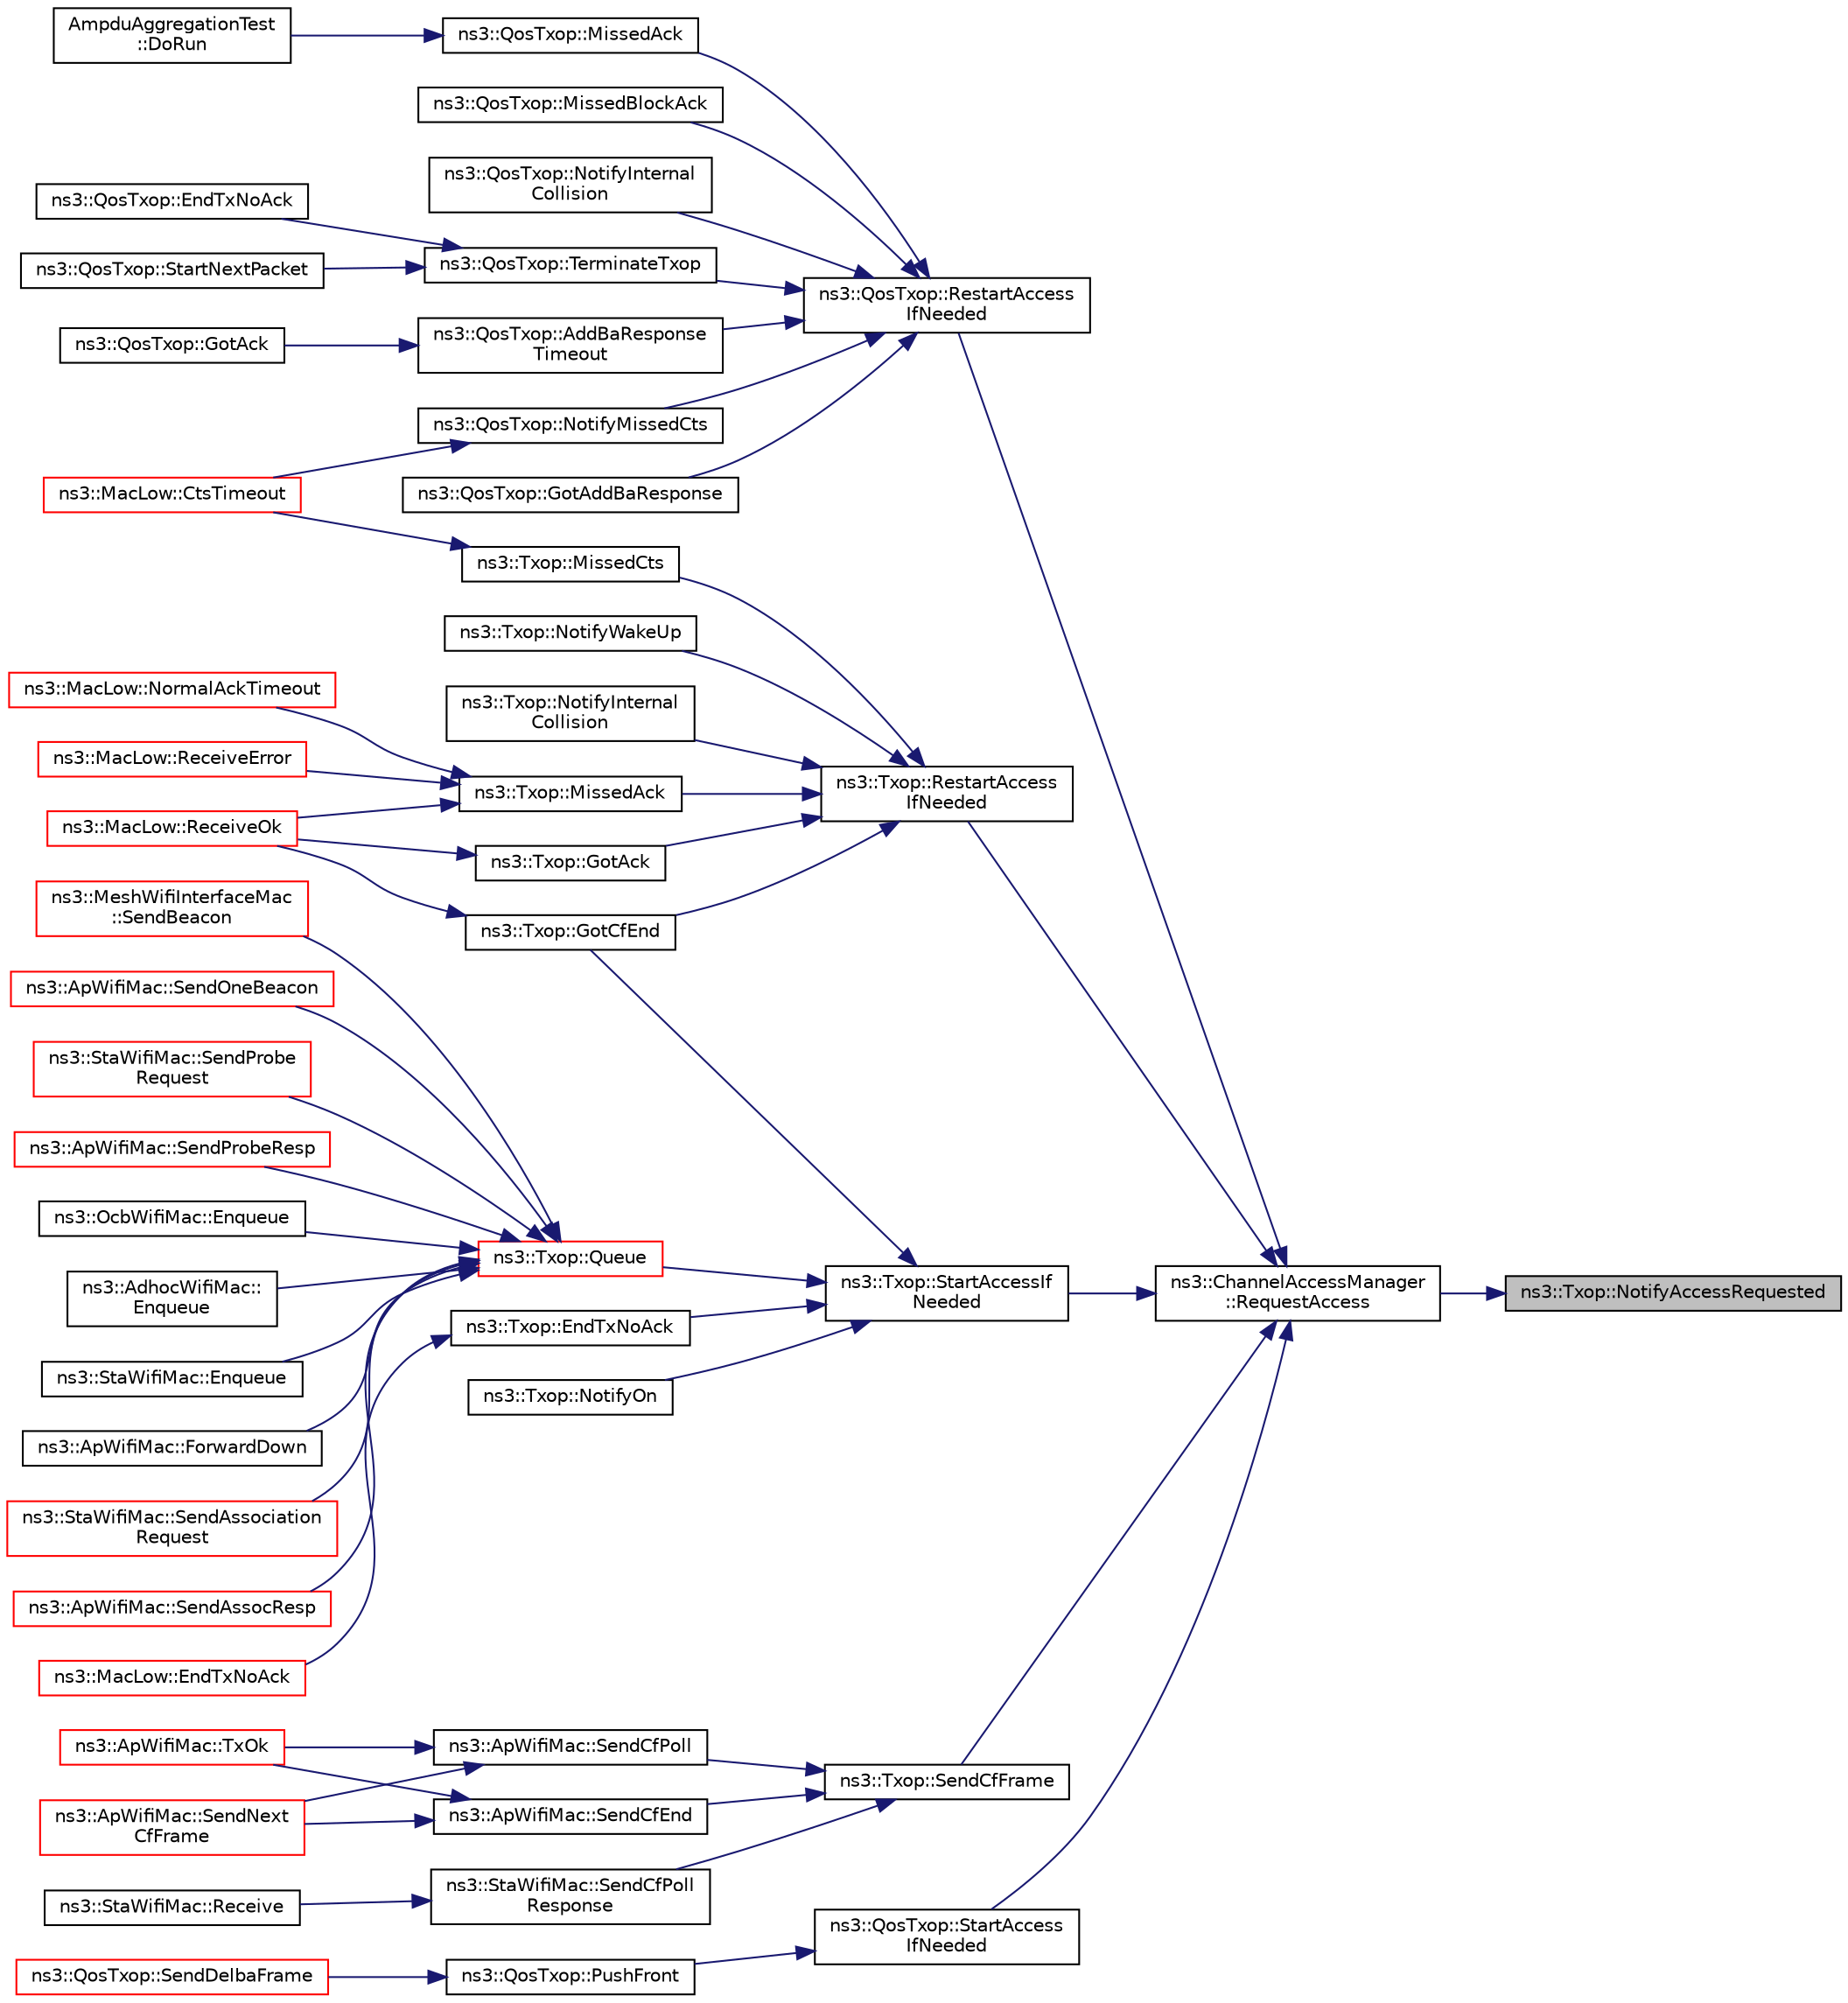 digraph "ns3::Txop::NotifyAccessRequested"
{
 // LATEX_PDF_SIZE
  edge [fontname="Helvetica",fontsize="10",labelfontname="Helvetica",labelfontsize="10"];
  node [fontname="Helvetica",fontsize="10",shape=record];
  rankdir="RL";
  Node1 [label="ns3::Txop::NotifyAccessRequested",height=0.2,width=0.4,color="black", fillcolor="grey75", style="filled", fontcolor="black",tooltip="Notify that access request has been received."];
  Node1 -> Node2 [dir="back",color="midnightblue",fontsize="10",style="solid",fontname="Helvetica"];
  Node2 [label="ns3::ChannelAccessManager\l::RequestAccess",height=0.2,width=0.4,color="black", fillcolor="white", style="filled",URL="$classns3_1_1_channel_access_manager.html#abb772d23a9ee81e9b6ce46b3aefc67a8",tooltip=" "];
  Node2 -> Node3 [dir="back",color="midnightblue",fontsize="10",style="solid",fontname="Helvetica"];
  Node3 [label="ns3::QosTxop::RestartAccess\lIfNeeded",height=0.2,width=0.4,color="black", fillcolor="white", style="filled",URL="$classns3_1_1_qos_txop.html#a3d5d94d486873862978c1fde6e295422",tooltip="Restart access request if needed."];
  Node3 -> Node4 [dir="back",color="midnightblue",fontsize="10",style="solid",fontname="Helvetica"];
  Node4 [label="ns3::QosTxop::AddBaResponse\lTimeout",height=0.2,width=0.4,color="black", fillcolor="white", style="filled",URL="$classns3_1_1_qos_txop.html#a30f5c2af1b50e6ee48771de46cd8033f",tooltip="Callback when ADDBA response is not received after timeout."];
  Node4 -> Node5 [dir="back",color="midnightblue",fontsize="10",style="solid",fontname="Helvetica"];
  Node5 [label="ns3::QosTxop::GotAck",height=0.2,width=0.4,color="black", fillcolor="white", style="filled",URL="$classns3_1_1_qos_txop.html#ac8fc9fff319b72efa72d3c984c8ed37f",tooltip="Event handler when an Ack is received."];
  Node3 -> Node6 [dir="back",color="midnightblue",fontsize="10",style="solid",fontname="Helvetica"];
  Node6 [label="ns3::QosTxop::GotAddBaResponse",height=0.2,width=0.4,color="black", fillcolor="white", style="filled",URL="$classns3_1_1_qos_txop.html#ac9eb0a34c5182eecd976e4b0b6b69c2f",tooltip="Event handler when an ADDBA response is received."];
  Node3 -> Node7 [dir="back",color="midnightblue",fontsize="10",style="solid",fontname="Helvetica"];
  Node7 [label="ns3::QosTxop::MissedAck",height=0.2,width=0.4,color="black", fillcolor="white", style="filled",URL="$classns3_1_1_qos_txop.html#aefd7967703c6f16501599e943f94298b",tooltip="Event handler when an Ack is missed."];
  Node7 -> Node8 [dir="back",color="midnightblue",fontsize="10",style="solid",fontname="Helvetica"];
  Node8 [label="AmpduAggregationTest\l::DoRun",height=0.2,width=0.4,color="black", fillcolor="white", style="filled",URL="$class_ampdu_aggregation_test.html#a7414dc8d4dd982ab4c1eaadb5b2c693d",tooltip="Implementation to actually run this TestCase."];
  Node3 -> Node9 [dir="back",color="midnightblue",fontsize="10",style="solid",fontname="Helvetica"];
  Node9 [label="ns3::QosTxop::MissedBlockAck",height=0.2,width=0.4,color="black", fillcolor="white", style="filled",URL="$classns3_1_1_qos_txop.html#a53f04ba906e1b7c99f35eafbb11d4479",tooltip="Event handler when a BlockAck timeout has occurred."];
  Node3 -> Node10 [dir="back",color="midnightblue",fontsize="10",style="solid",fontname="Helvetica"];
  Node10 [label="ns3::QosTxop::NotifyInternal\lCollision",height=0.2,width=0.4,color="black", fillcolor="white", style="filled",URL="$classns3_1_1_qos_txop.html#a89bd16f2271d51bb1ddafb339b07f54a",tooltip="Notify the Txop that internal collision has occurred."];
  Node3 -> Node11 [dir="back",color="midnightblue",fontsize="10",style="solid",fontname="Helvetica"];
  Node11 [label="ns3::QosTxop::NotifyMissedCts",height=0.2,width=0.4,color="black", fillcolor="white", style="filled",URL="$classns3_1_1_qos_txop.html#a0b82aec30711d3b4fb94d164388ecf9c",tooltip="Event handler when a CTS timeout has occurred."];
  Node11 -> Node12 [dir="back",color="midnightblue",fontsize="10",style="solid",fontname="Helvetica"];
  Node12 [label="ns3::MacLow::CtsTimeout",height=0.2,width=0.4,color="red", fillcolor="white", style="filled",URL="$classns3_1_1_mac_low.html#a35adb9b4c7f1035da2cb080289ba9cf7",tooltip="Event handler when CTS timeout occurs."];
  Node3 -> Node19 [dir="back",color="midnightblue",fontsize="10",style="solid",fontname="Helvetica"];
  Node19 [label="ns3::QosTxop::TerminateTxop",height=0.2,width=0.4,color="black", fillcolor="white", style="filled",URL="$classns3_1_1_qos_txop.html#a376a2de891a03e243c56c6af5544c6ae",tooltip="Update backoff and restart access if needed."];
  Node19 -> Node20 [dir="back",color="midnightblue",fontsize="10",style="solid",fontname="Helvetica"];
  Node20 [label="ns3::QosTxop::EndTxNoAck",height=0.2,width=0.4,color="black", fillcolor="white", style="filled",URL="$classns3_1_1_qos_txop.html#a05d86df8343fe65adf7a953701062ec1",tooltip="Event handler when a transmission that does not require an Ack has completed."];
  Node19 -> Node21 [dir="back",color="midnightblue",fontsize="10",style="solid",fontname="Helvetica"];
  Node21 [label="ns3::QosTxop::StartNextPacket",height=0.2,width=0.4,color="black", fillcolor="white", style="filled",URL="$classns3_1_1_qos_txop.html#ab1e6895b44d7a58e5a563db3ba39fa58",tooltip="Start transmission for the next packet if allowed by the TxopLimit."];
  Node2 -> Node22 [dir="back",color="midnightblue",fontsize="10",style="solid",fontname="Helvetica"];
  Node22 [label="ns3::Txop::RestartAccess\lIfNeeded",height=0.2,width=0.4,color="black", fillcolor="white", style="filled",URL="$classns3_1_1_txop.html#a734dc1c8f48818cb6896f9d7cbe90160",tooltip="Restart access request if needed."];
  Node22 -> Node23 [dir="back",color="midnightblue",fontsize="10",style="solid",fontname="Helvetica"];
  Node23 [label="ns3::Txop::GotAck",height=0.2,width=0.4,color="black", fillcolor="white", style="filled",URL="$classns3_1_1_txop.html#acd1bb8b45e7a39cfc7e1e710dc514b3e",tooltip="Event handler when an Ack is received."];
  Node23 -> Node24 [dir="back",color="midnightblue",fontsize="10",style="solid",fontname="Helvetica"];
  Node24 [label="ns3::MacLow::ReceiveOk",height=0.2,width=0.4,color="red", fillcolor="white", style="filled",URL="$classns3_1_1_mac_low.html#a2fffa82ad11ebe0e113232813a816eff",tooltip=" "];
  Node22 -> Node26 [dir="back",color="midnightblue",fontsize="10",style="solid",fontname="Helvetica"];
  Node26 [label="ns3::Txop::GotCfEnd",height=0.2,width=0.4,color="black", fillcolor="white", style="filled",URL="$classns3_1_1_txop.html#a1b21acbf674cd1a9f56c0b8d79454d26",tooltip="Event handler when a CF-END frame is received."];
  Node26 -> Node24 [dir="back",color="midnightblue",fontsize="10",style="solid",fontname="Helvetica"];
  Node22 -> Node27 [dir="back",color="midnightblue",fontsize="10",style="solid",fontname="Helvetica"];
  Node27 [label="ns3::Txop::MissedAck",height=0.2,width=0.4,color="black", fillcolor="white", style="filled",URL="$classns3_1_1_txop.html#a76ed6b61366d7c6797a6910d8ad4eaa5",tooltip="Event handler when an Ack is missed."];
  Node27 -> Node28 [dir="back",color="midnightblue",fontsize="10",style="solid",fontname="Helvetica"];
  Node28 [label="ns3::MacLow::NormalAckTimeout",height=0.2,width=0.4,color="red", fillcolor="white", style="filled",URL="$classns3_1_1_mac_low.html#a4d730ac2acea66982b4d257e06e22387",tooltip="Event handler when normal Ack timeout occurs."];
  Node27 -> Node36 [dir="back",color="midnightblue",fontsize="10",style="solid",fontname="Helvetica"];
  Node36 [label="ns3::MacLow::ReceiveError",height=0.2,width=0.4,color="red", fillcolor="white", style="filled",URL="$classns3_1_1_mac_low.html#a9e44540e30598260fce5d85d5a6dda18",tooltip=" "];
  Node27 -> Node24 [dir="back",color="midnightblue",fontsize="10",style="solid",fontname="Helvetica"];
  Node22 -> Node37 [dir="back",color="midnightblue",fontsize="10",style="solid",fontname="Helvetica"];
  Node37 [label="ns3::Txop::MissedCts",height=0.2,width=0.4,color="black", fillcolor="white", style="filled",URL="$classns3_1_1_txop.html#ae969e1203237fc063ed27d2a23a1e773",tooltip="Event handler when a CTS timeout has occurred."];
  Node37 -> Node12 [dir="back",color="midnightblue",fontsize="10",style="solid",fontname="Helvetica"];
  Node22 -> Node38 [dir="back",color="midnightblue",fontsize="10",style="solid",fontname="Helvetica"];
  Node38 [label="ns3::Txop::NotifyInternal\lCollision",height=0.2,width=0.4,color="black", fillcolor="white", style="filled",URL="$classns3_1_1_txop.html#a5f57aacdbc9384e3afc186af80fb4e4b",tooltip="Notify the Txop that internal collision has occurred."];
  Node22 -> Node39 [dir="back",color="midnightblue",fontsize="10",style="solid",fontname="Helvetica"];
  Node39 [label="ns3::Txop::NotifyWakeUp",height=0.2,width=0.4,color="black", fillcolor="white", style="filled",URL="$classns3_1_1_txop.html#ad45de332e5e3d828339f546e1be68018",tooltip="When wake up operation occurs, channel access will be restarted."];
  Node2 -> Node40 [dir="back",color="midnightblue",fontsize="10",style="solid",fontname="Helvetica"];
  Node40 [label="ns3::Txop::SendCfFrame",height=0.2,width=0.4,color="black", fillcolor="white", style="filled",URL="$classns3_1_1_txop.html#a9bd5d9353a092b4cfe7896451fb768d6",tooltip="Sends CF frame to STA with address addr."];
  Node40 -> Node41 [dir="back",color="midnightblue",fontsize="10",style="solid",fontname="Helvetica"];
  Node41 [label="ns3::ApWifiMac::SendCfEnd",height=0.2,width=0.4,color="black", fillcolor="white", style="filled",URL="$classns3_1_1_ap_wifi_mac.html#af00f4ecc30b8f864b9fd3ffc88e1694a",tooltip="Send a CF-End packet."];
  Node41 -> Node42 [dir="back",color="midnightblue",fontsize="10",style="solid",fontname="Helvetica"];
  Node42 [label="ns3::ApWifiMac::SendNext\lCfFrame",height=0.2,width=0.4,color="red", fillcolor="white", style="filled",URL="$classns3_1_1_ap_wifi_mac.html#a0ee7a463c85dbba15b44213acec5f203",tooltip="Determine what is the next PCF frame and trigger its transmission."];
  Node41 -> Node45 [dir="back",color="midnightblue",fontsize="10",style="solid",fontname="Helvetica"];
  Node45 [label="ns3::ApWifiMac::TxOk",height=0.2,width=0.4,color="red", fillcolor="white", style="filled",URL="$classns3_1_1_ap_wifi_mac.html#a42c321554bcf340cf7d3da46ad95b836",tooltip="The packet we sent was successfully received by the receiver (i.e."];
  Node40 -> Node46 [dir="back",color="midnightblue",fontsize="10",style="solid",fontname="Helvetica"];
  Node46 [label="ns3::ApWifiMac::SendCfPoll",height=0.2,width=0.4,color="black", fillcolor="white", style="filled",URL="$classns3_1_1_ap_wifi_mac.html#a221026de06881ae5e6708884ca77ebcd",tooltip="Send a CF-Poll packet to the next polling STA."];
  Node46 -> Node42 [dir="back",color="midnightblue",fontsize="10",style="solid",fontname="Helvetica"];
  Node46 -> Node45 [dir="back",color="midnightblue",fontsize="10",style="solid",fontname="Helvetica"];
  Node40 -> Node47 [dir="back",color="midnightblue",fontsize="10",style="solid",fontname="Helvetica"];
  Node47 [label="ns3::StaWifiMac::SendCfPoll\lResponse",height=0.2,width=0.4,color="black", fillcolor="white", style="filled",URL="$classns3_1_1_sta_wifi_mac.html#a8592d07158ef04a73d9bfd8e655d04f3",tooltip="Forward a CF-Poll response packet to the CFP queue."];
  Node47 -> Node48 [dir="back",color="midnightblue",fontsize="10",style="solid",fontname="Helvetica"];
  Node48 [label="ns3::StaWifiMac::Receive",height=0.2,width=0.4,color="black", fillcolor="white", style="filled",URL="$classns3_1_1_sta_wifi_mac.html#a3ccd3b2dd36c5b80ba53eb57b6c96e96",tooltip="Handle a received packet."];
  Node2 -> Node49 [dir="back",color="midnightblue",fontsize="10",style="solid",fontname="Helvetica"];
  Node49 [label="ns3::QosTxop::StartAccess\lIfNeeded",height=0.2,width=0.4,color="black", fillcolor="white", style="filled",URL="$classns3_1_1_qos_txop.html#a31afaa3f2374697d39987905d5127868",tooltip="Request access from Txop if needed."];
  Node49 -> Node50 [dir="back",color="midnightblue",fontsize="10",style="solid",fontname="Helvetica"];
  Node50 [label="ns3::QosTxop::PushFront",height=0.2,width=0.4,color="black", fillcolor="white", style="filled",URL="$classns3_1_1_qos_txop.html#a9fc6dae18ae52d714c301e586afa1220",tooltip=" "];
  Node50 -> Node51 [dir="back",color="midnightblue",fontsize="10",style="solid",fontname="Helvetica"];
  Node51 [label="ns3::QosTxop::SendDelbaFrame",height=0.2,width=0.4,color="red", fillcolor="white", style="filled",URL="$classns3_1_1_qos_txop.html#aa05a8b97a1b5f7bb4589ad12ac2c08c5",tooltip="Sends DELBA frame to cancel a block ack agreement with STA addressed by addr for TID tid."];
  Node2 -> Node57 [dir="back",color="midnightblue",fontsize="10",style="solid",fontname="Helvetica"];
  Node57 [label="ns3::Txop::StartAccessIf\lNeeded",height=0.2,width=0.4,color="black", fillcolor="white", style="filled",URL="$classns3_1_1_txop.html#afd99f40351a5b67181f14008d0751075",tooltip="Request access from Txop if needed."];
  Node57 -> Node58 [dir="back",color="midnightblue",fontsize="10",style="solid",fontname="Helvetica"];
  Node58 [label="ns3::Txop::EndTxNoAck",height=0.2,width=0.4,color="black", fillcolor="white", style="filled",URL="$classns3_1_1_txop.html#a21fbf608df4c1b90a2004e916c0665e5",tooltip="Event handler when a transmission that does not require an Ack has completed."];
  Node58 -> Node59 [dir="back",color="midnightblue",fontsize="10",style="solid",fontname="Helvetica"];
  Node59 [label="ns3::MacLow::EndTxNoAck",height=0.2,width=0.4,color="red", fillcolor="white", style="filled",URL="$classns3_1_1_mac_low.html#ab27ec174aebeec55b0fd44e872c0e777",tooltip="A transmission that does not require an Ack has completed."];
  Node57 -> Node26 [dir="back",color="midnightblue",fontsize="10",style="solid",fontname="Helvetica"];
  Node57 -> Node60 [dir="back",color="midnightblue",fontsize="10",style="solid",fontname="Helvetica"];
  Node60 [label="ns3::Txop::NotifyOn",height=0.2,width=0.4,color="black", fillcolor="white", style="filled",URL="$classns3_1_1_txop.html#a6d5234506eb769756cfe98e3307a278f",tooltip="When on operation occurs, channel access will be started."];
  Node57 -> Node61 [dir="back",color="midnightblue",fontsize="10",style="solid",fontname="Helvetica"];
  Node61 [label="ns3::Txop::Queue",height=0.2,width=0.4,color="red", fillcolor="white", style="filled",URL="$classns3_1_1_txop.html#ae0a0bbafaed367559bce8c10c184666f",tooltip=" "];
  Node61 -> Node62 [dir="back",color="midnightblue",fontsize="10",style="solid",fontname="Helvetica"];
  Node62 [label="ns3::OcbWifiMac::Enqueue",height=0.2,width=0.4,color="black", fillcolor="white", style="filled",URL="$classns3_1_1_ocb_wifi_mac.html#a8bff620142abd07f3a1f7410f26502b7",tooltip=" "];
  Node61 -> Node63 [dir="back",color="midnightblue",fontsize="10",style="solid",fontname="Helvetica"];
  Node63 [label="ns3::AdhocWifiMac::\lEnqueue",height=0.2,width=0.4,color="black", fillcolor="white", style="filled",URL="$classns3_1_1_adhoc_wifi_mac.html#a476b75b5ca672a00be5234c507787968",tooltip=" "];
  Node61 -> Node64 [dir="back",color="midnightblue",fontsize="10",style="solid",fontname="Helvetica"];
  Node64 [label="ns3::StaWifiMac::Enqueue",height=0.2,width=0.4,color="black", fillcolor="white", style="filled",URL="$classns3_1_1_sta_wifi_mac.html#a27afdb3ba3ef301e240362f379d570f2",tooltip=" "];
  Node61 -> Node65 [dir="back",color="midnightblue",fontsize="10",style="solid",fontname="Helvetica"];
  Node65 [label="ns3::ApWifiMac::ForwardDown",height=0.2,width=0.4,color="black", fillcolor="white", style="filled",URL="$classns3_1_1_ap_wifi_mac.html#aa311e26f32fea82c50ac2d92ea627774",tooltip="Forward the packet down to DCF/EDCAF (enqueue the packet)."];
  Node61 -> Node66 [dir="back",color="midnightblue",fontsize="10",style="solid",fontname="Helvetica"];
  Node66 [label="ns3::StaWifiMac::SendAssociation\lRequest",height=0.2,width=0.4,color="red", fillcolor="white", style="filled",URL="$classns3_1_1_sta_wifi_mac.html#af2ab6272caa11513770336a92cd714bc",tooltip="Forward an association or reassociation request packet to the DCF."];
  Node61 -> Node81 [dir="back",color="midnightblue",fontsize="10",style="solid",fontname="Helvetica"];
  Node81 [label="ns3::ApWifiMac::SendAssocResp",height=0.2,width=0.4,color="red", fillcolor="white", style="filled",URL="$classns3_1_1_ap_wifi_mac.html#ad7fef463a6076916fa1f5a989e56f13d",tooltip="Forward an association or a reassociation response packet to the DCF."];
  Node61 -> Node83 [dir="back",color="midnightblue",fontsize="10",style="solid",fontname="Helvetica"];
  Node83 [label="ns3::MeshWifiInterfaceMac\l::SendBeacon",height=0.2,width=0.4,color="red", fillcolor="white", style="filled",URL="$classns3_1_1_mesh_wifi_interface_mac.html#ad83362b1af946376ee349a8ea0c4d7ba",tooltip="Send beacon."];
  Node61 -> Node87 [dir="back",color="midnightblue",fontsize="10",style="solid",fontname="Helvetica"];
  Node87 [label="ns3::ApWifiMac::SendOneBeacon",height=0.2,width=0.4,color="red", fillcolor="white", style="filled",URL="$classns3_1_1_ap_wifi_mac.html#a6c8cbc0fc95f3eaf4840d4ffcf78fac5",tooltip="Forward a beacon packet to the beacon special DCF."];
  Node61 -> Node91 [dir="back",color="midnightblue",fontsize="10",style="solid",fontname="Helvetica"];
  Node91 [label="ns3::StaWifiMac::SendProbe\lRequest",height=0.2,width=0.4,color="red", fillcolor="white", style="filled",URL="$classns3_1_1_sta_wifi_mac.html#a2280584632094368d217112ceb2c4e44",tooltip="Forward a probe request packet to the DCF."];
  Node61 -> Node92 [dir="back",color="midnightblue",fontsize="10",style="solid",fontname="Helvetica"];
  Node92 [label="ns3::ApWifiMac::SendProbeResp",height=0.2,width=0.4,color="red", fillcolor="white", style="filled",URL="$classns3_1_1_ap_wifi_mac.html#a0a9fcbd87326c5c56644deb3504038df",tooltip="Forward a probe response packet to the DCF."];
}

